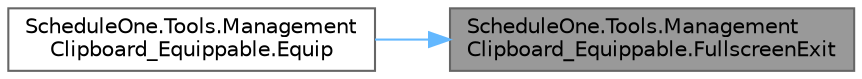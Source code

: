 digraph "ScheduleOne.Tools.ManagementClipboard_Equippable.FullscreenExit"
{
 // LATEX_PDF_SIZE
  bgcolor="transparent";
  edge [fontname=Helvetica,fontsize=10,labelfontname=Helvetica,labelfontsize=10];
  node [fontname=Helvetica,fontsize=10,shape=box,height=0.2,width=0.4];
  rankdir="RL";
  Node1 [id="Node000001",label="ScheduleOne.Tools.Management\lClipboard_Equippable.FullscreenExit",height=0.2,width=0.4,color="gray40", fillcolor="grey60", style="filled", fontcolor="black",tooltip=" "];
  Node1 -> Node2 [id="edge1_Node000001_Node000002",dir="back",color="steelblue1",style="solid",tooltip=" "];
  Node2 [id="Node000002",label="ScheduleOne.Tools.Management\lClipboard_Equippable.Equip",height=0.2,width=0.4,color="grey40", fillcolor="white", style="filled",URL="$class_schedule_one_1_1_tools_1_1_management_clipboard___equippable.html#aa039f3fad10c96ee9606cd125870e88f",tooltip=" "];
}
